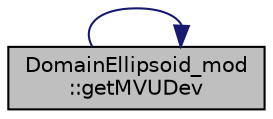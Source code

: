 digraph "DomainEllipsoid_mod::getMVUDev"
{
 // LATEX_PDF_SIZE
  edge [fontname="Helvetica",fontsize="10",labelfontname="Helvetica",labelfontsize="10"];
  node [fontname="Helvetica",fontsize="10",shape=record];
  rankdir="LR";
  Node1 [label="DomainEllipsoid_mod\l::getMVUDev",height=0.2,width=0.4,color="black", fillcolor="grey75", style="filled", fontcolor="black",tooltip="Amir Shahmoradi, April 25, 2016, 2:21 PM, IFS, University of Texas at Austin."];
  Node1 -> Node1 [color="midnightblue",fontsize="10",style="solid",fontname="Helvetica"];
}

